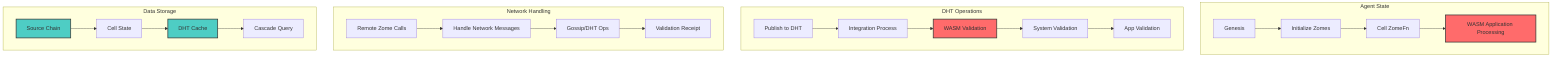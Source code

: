 flowchart TB
    subgraph "Agent State"
        A[Genesis] --> B[Initialize Zomes]
        B --> C[Cell ZomeFn]
        C --> D[WASM Application Processing]
    end

    subgraph "DHT Operations"
        E[Publish to DHT] --> F[Integration Process]
        F --> G[WASM Validation]
        G --> H[System Validation]
        H --> I[App Validation]
    end

    subgraph "Network Handling"
        J[Remote Zome Calls] --> K[Handle Network Messages]
        K --> L[Gossip/DHT Ops]
        L --> M[Validation Receipt]
    end

    subgraph "Data Storage"
        N[Source Chain] --> O[Cell State]
        O --> P[DHT Cache]
        P --> Q[Cascade Query]
    end

    style D fill:#FF6B6B,stroke:#333,stroke-width:2px
    style G fill:#FF6B6B,stroke:#333,stroke-width:2px
    style N fill:#4ECDC4,stroke:#333,stroke-width:2px
    style P fill:#4ECDC4,stroke:#333,stroke-width:2px